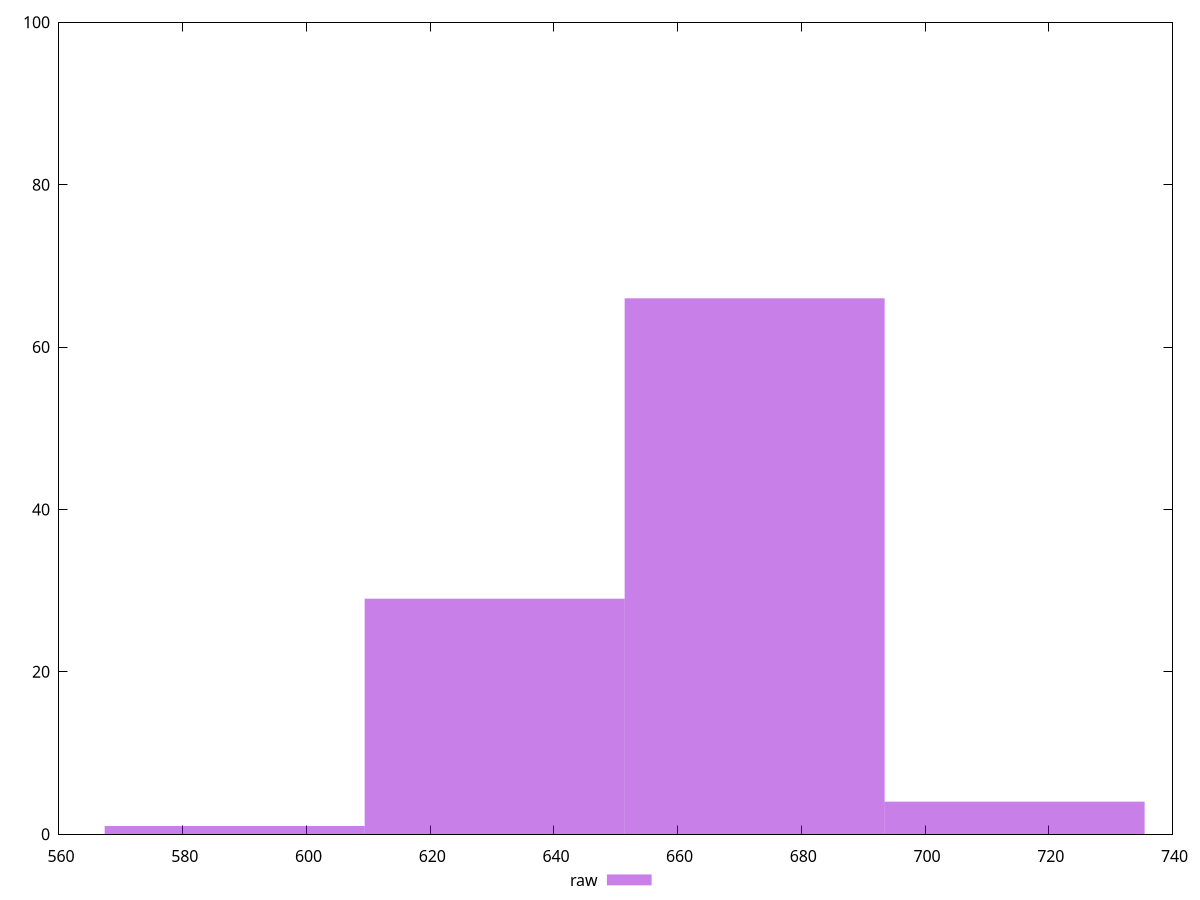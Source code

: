 reset
set terminal svg size 640, 490 enhanced background rgb 'white'
set output "report_00007_2020-12-11T15:55:29.892Z/mainthread-work-breakdown/samples/pages+cached+noexternal+nofonts/raw/histogram.svg"

$raw <<EOF
672.451895381193 66
630.4236519198685 29
714.4801388425176 4
588.3954084585439 1
EOF

set key outside below
set boxwidth 42.028243461324564
set yrange [0:100]
set style fill transparent solid 0.5 noborder

plot \
  $raw title "raw" with boxes, \


reset
